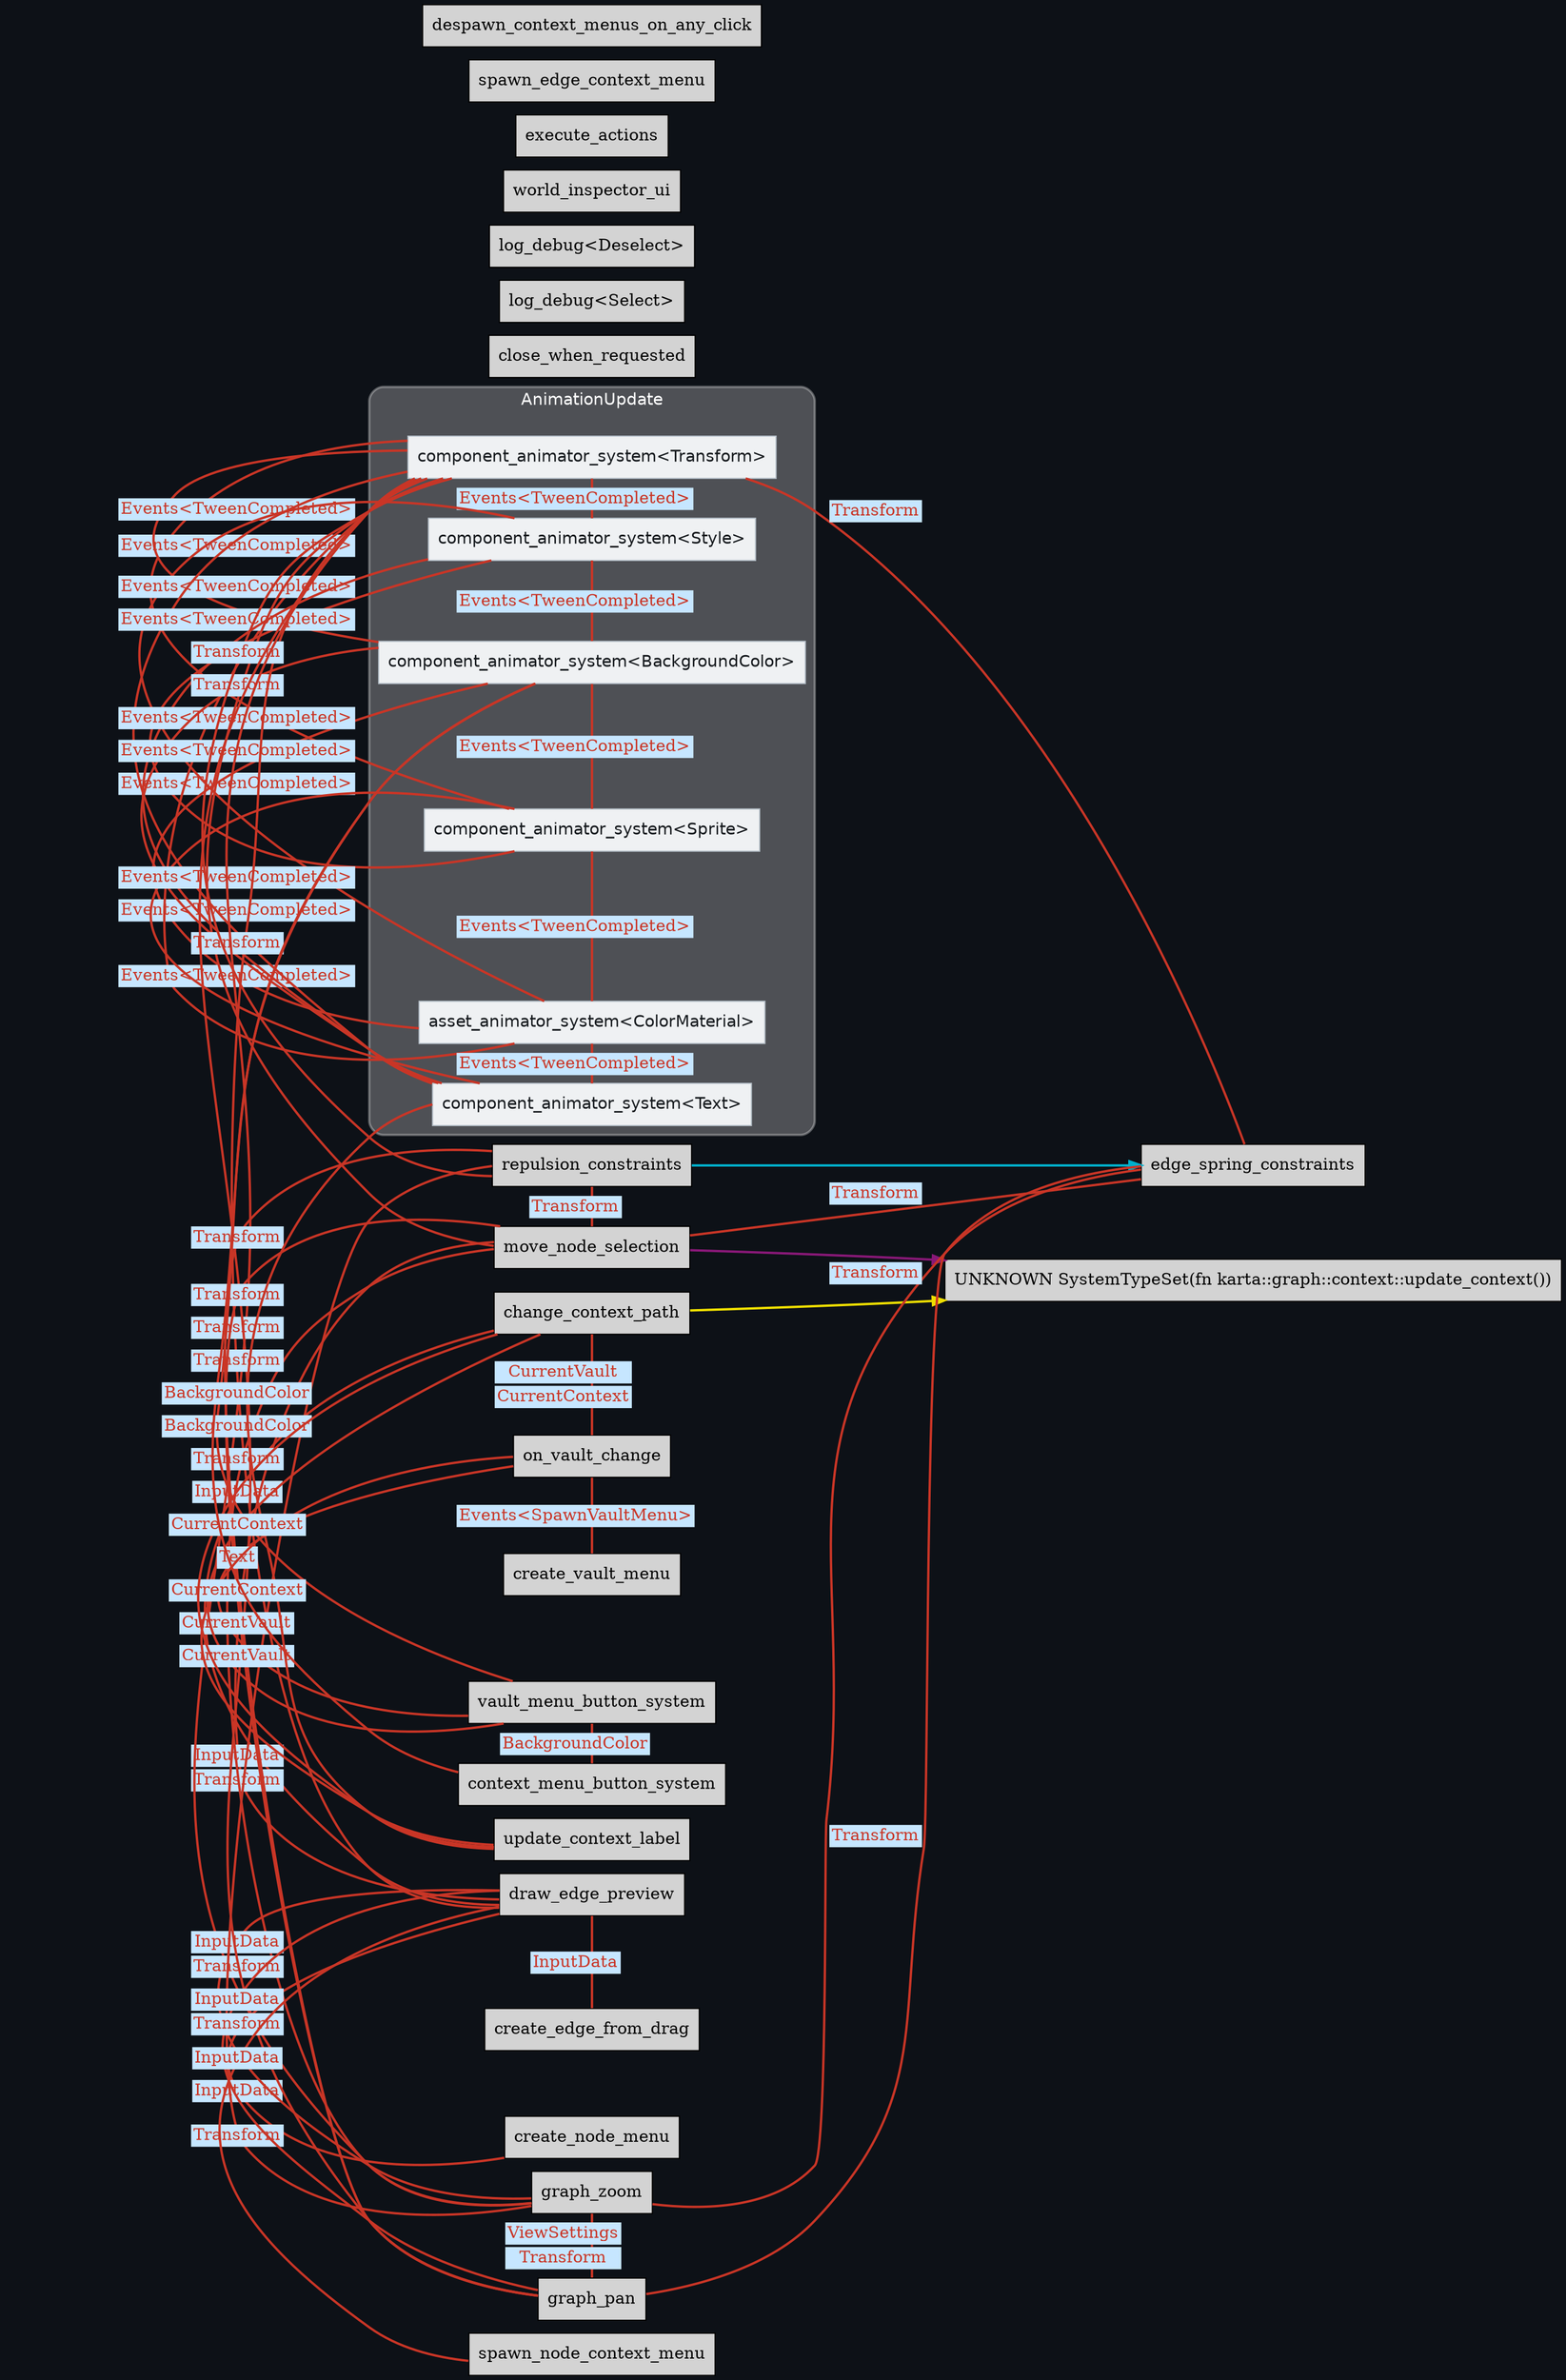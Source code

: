 digraph "" {
	"compound"="true";
	"splines"="spline";
	"rankdir"="LR";
	"bgcolor"="#0d1117";
	"fontname"="Helvetica";
	"nodesep"="0.15";
	edge ["penwidth"="2"];
	node ["shape"="box", "style"="filled"];
	subgraph "clusternode_Set(18)" {
		"style"="rounded,filled";
		"label"="AnimationUpdate";
		"tooltip"="AnimationUpdate";
		"fillcolor"="#ffffff44";
		"fontcolor"="#ffffff";
		"color"="#ffffff50";
		"penwidth"="2";
		"set_marker_node_Set(18)" ["style"="invis", "label"="", "height"="0", "shape"="point"]
		"node_System(16)" ["label"="component_animator_system<Transform>", "tooltip"="bevy_tweening::plugin::component_animator_system<bevy_transform::components::transform::Transform>", "fillcolor"="#eff1f3", "fontname"="Helvetica", "fontcolor"="#15191d", "color"="#b4bec7", "penwidth"="1"]
		"node_System(17)" ["label"="component_animator_system<Style>", "tooltip"="bevy_tweening::plugin::component_animator_system<bevy_ui::ui_node::Style>", "fillcolor"="#eff1f3", "fontname"="Helvetica", "fontcolor"="#15191d", "color"="#b4bec7", "penwidth"="1"]
		"node_System(18)" ["label"="component_animator_system<BackgroundColor>", "tooltip"="bevy_tweening::plugin::component_animator_system<bevy_ui::ui_node::BackgroundColor>", "fillcolor"="#eff1f3", "fontname"="Helvetica", "fontcolor"="#15191d", "color"="#b4bec7", "penwidth"="1"]
		"node_System(19)" ["label"="component_animator_system<Sprite>", "tooltip"="bevy_tweening::plugin::component_animator_system<bevy_sprite::sprite::Sprite>", "fillcolor"="#eff1f3", "fontname"="Helvetica", "fontcolor"="#15191d", "color"="#b4bec7", "penwidth"="1"]
		"node_System(20)" ["label"="asset_animator_system<ColorMaterial>", "tooltip"="bevy_tweening::plugin::asset_animator_system<bevy_sprite::mesh2d::color_material::ColorMaterial>", "fillcolor"="#eff1f3", "fontname"="Helvetica", "fontcolor"="#15191d", "color"="#b4bec7", "penwidth"="1"]
		"node_System(21)" ["label"="component_animator_system<Text>", "tooltip"="bevy_tweening::plugin::component_animator_system<bevy_text::text::Text>", "fillcolor"="#eff1f3", "fontname"="Helvetica", "fontcolor"="#15191d", "color"="#b4bec7", "penwidth"="1"]
	}
	
	"node_System(0)" ["label"="close_when_requested", "tooltip"="bevy_window::system::close_when_requested"]
	"node_System(1)" ["label"="log_debug<Select>", "tooltip"="bevy_mod_picking::debug::log_debug<bevy_picking_selection::Select>"]
	"node_System(2)" ["label"="log_debug<Deselect>", "tooltip"="bevy_mod_picking::debug::log_debug<bevy_picking_selection::Deselect>"]
	"node_System(3)" ["label"="world_inspector_ui", "tooltip"="bevy_inspector_egui::quick::world_inspector_ui"]
	"node_System(4)" ["label"="on_vault_change", "tooltip"="karta::vault::on_vault_change"]
	"node_System(5)" ["label"="change_context_path", "tooltip"="karta::modes::state::change_context_path"]
	"node_System(6)" ["label"="move_node_selection", "tooltip"="karta::modes::move::move_node_selection"]
	"node_System(7)" ["label"="create_edge_from_drag", "tooltip"="karta::modes::edges::create_edge_from_drag"]
	"node_System(8)" ["label"="draw_edge_preview", "tooltip"="karta::modes::edges::draw_edge_preview"]
	"node_System(9)" ["label"="execute_actions", "tooltip"="karta::actions::execute_actions"]
	"node_System(10)" ["label"="repulsion_constraints", "tooltip"="karta::graph::node_types::forces::repulsion_constraints"]
	"node_System(11)" ["label"="edge_spring_constraints", "tooltip"="karta::graph::node_types::forces::edge_spring_constraints"]
	"node_System(12)" ["label"="graph_zoom", "tooltip"="karta::ui::graph_cam::graph_zoom"]
	"node_System(13)" ["label"="graph_pan", "tooltip"="karta::ui::graph_cam::graph_pan"]
	"node_System(14)" ["label"="create_vault_menu", "tooltip"="karta::ui::vault_menu::create_vault_menu"]
	"node_System(15)" ["label"="vault_menu_button_system", "tooltip"="karta::ui::vault_menu::vault_menu_button_system"]
	"node_System(22)" ["label"="create_node_menu", "tooltip"="karta::ui::create_node_menu::create_node_menu"]
	"node_System(23)" ["label"="update_context_label", "tooltip"="karta::ui::update_context_label"]
	"node_System(24)" ["label"="context_menu_button_system", "tooltip"="karta::ui::context_menu::context_menu_button_system"]
	"node_System(25)" ["label"="spawn_node_context_menu", "tooltip"="karta::ui::context_menu::spawn_node_context_menu"]
	"node_System(26)" ["label"="spawn_edge_context_menu", "tooltip"="karta::ui::context_menu::spawn_edge_context_menu"]
	"node_System(27)" ["label"="despawn_context_menus_on_any_click", "tooltip"="karta::ui::context_menu::despawn_context_menus_on_any_click"]
	"node_System(5)" -> "UNKNOWN SystemTypeSet(fn karta::graph::context::update_context())" ["lhead"="", "ltail"="", "tooltip"="change_context_path → SystemTypeSet(update_context())", "color"="#eede00"]
	"node_System(6)" -> "UNKNOWN SystemTypeSet(fn karta::graph::context::update_context())" ["lhead"="", "ltail"="", "tooltip"="move_node_selection → SystemTypeSet(update_context())", "color"="#881877"]
	"node_System(10)" -> "node_System(11)" ["lhead"="", "ltail"="", "tooltip"="repulsion_constraints → edge_spring_constraints", "color"="#00b0cc"]
	"node_System(5)" -> "node_System(4)" ["dir"="none", "constraint"="false", "color"="#c93526", "fontcolor"="#c93526", "label"=<<table border="0" cellborder="0"><tr><td bgcolor="#c6e6ff">CurrentVault</td></tr><tr><td bgcolor="#c6e6ff">CurrentContext</td></tr></table>>, "labeltooltip"="change_context_path — on_vault_change"]
	"node_System(6)" -> "node_System(16)" ["dir"="none", "constraint"="false", "color"="#c93526", "fontcolor"="#c93526", "label"=<<table border="0" cellborder="0"><tr><td bgcolor="#c6e6ff">Transform</td></tr></table>>, "labeltooltip"="move_node_selection — component_animator_system<Transform>"]
	"node_System(8)" -> "node_System(5)" ["dir"="none", "constraint"="false", "color"="#c93526", "fontcolor"="#c93526", "label"=<<table border="0" cellborder="0"><tr><td bgcolor="#c6e6ff">InputData</td></tr></table>>, "labeltooltip"="draw_edge_preview — change_context_path"]
	"node_System(8)" -> "node_System(6)" ["dir"="none", "constraint"="false", "color"="#c93526", "fontcolor"="#c93526", "label"=<<table border="0" cellborder="0"><tr><td bgcolor="#c6e6ff">InputData</td></tr><tr><td bgcolor="#c6e6ff">Transform</td></tr></table>>, "labeltooltip"="draw_edge_preview — move_node_selection"]
	"node_System(8)" -> "node_System(7)" ["dir"="none", "constraint"="false", "color"="#c93526", "fontcolor"="#c93526", "label"=<<table border="0" cellborder="0"><tr><td bgcolor="#c6e6ff">InputData</td></tr></table>>, "labeltooltip"="draw_edge_preview — create_edge_from_drag"]
	"node_System(8)" -> "node_System(16)" ["dir"="none", "constraint"="false", "color"="#c93526", "fontcolor"="#c93526", "label"=<<table border="0" cellborder="0"><tr><td bgcolor="#c6e6ff">Transform</td></tr></table>>, "labeltooltip"="draw_edge_preview — component_animator_system<Transform>"]
	"node_System(8)" -> "node_System(22)" ["dir"="none", "constraint"="false", "color"="#c93526", "fontcolor"="#c93526", "label"=<<table border="0" cellborder="0"><tr><td bgcolor="#c6e6ff">InputData</td></tr></table>>, "labeltooltip"="draw_edge_preview — create_node_menu"]
	"node_System(10)" -> "node_System(6)" ["dir"="none", "constraint"="false", "color"="#c93526", "fontcolor"="#c93526", "label"=<<table border="0" cellborder="0"><tr><td bgcolor="#c6e6ff">Transform</td></tr></table>>, "labeltooltip"="repulsion_constraints — move_node_selection"]
	"node_System(10)" -> "node_System(16)" ["dir"="none", "constraint"="false", "color"="#c93526", "fontcolor"="#c93526", "label"=<<table border="0" cellborder="0"><tr><td bgcolor="#c6e6ff">Transform</td></tr></table>>, "labeltooltip"="repulsion_constraints — component_animator_system<Transform>"]
	"node_System(11)" -> "node_System(6)" ["dir"="none", "constraint"="false", "color"="#c93526", "fontcolor"="#c93526", "label"=<<table border="0" cellborder="0"><tr><td bgcolor="#c6e6ff">Transform</td></tr></table>>, "labeltooltip"="edge_spring_constraints — move_node_selection"]
	"node_System(11)" -> "node_System(16)" ["dir"="none", "constraint"="false", "color"="#c93526", "fontcolor"="#c93526", "label"=<<table border="0" cellborder="0"><tr><td bgcolor="#c6e6ff">Transform</td></tr></table>>, "labeltooltip"="edge_spring_constraints — component_animator_system<Transform>"]
	"node_System(12)" -> "node_System(6)" ["dir"="none", "constraint"="false", "color"="#c93526", "fontcolor"="#c93526", "label"=<<table border="0" cellborder="0"><tr><td bgcolor="#c6e6ff">Transform</td></tr></table>>, "labeltooltip"="graph_zoom — move_node_selection"]
	"node_System(12)" -> "node_System(8)" ["dir"="none", "constraint"="false", "color"="#c93526", "fontcolor"="#c93526", "label"=<<table border="0" cellborder="0"><tr><td bgcolor="#c6e6ff">InputData</td></tr><tr><td bgcolor="#c6e6ff">Transform</td></tr></table>>, "labeltooltip"="graph_zoom — draw_edge_preview"]
	"node_System(12)" -> "node_System(10)" ["dir"="none", "constraint"="false", "color"="#c93526", "fontcolor"="#c93526", "label"=<<table border="0" cellborder="0"><tr><td bgcolor="#c6e6ff">Transform</td></tr></table>>, "labeltooltip"="graph_zoom — repulsion_constraints"]
	"node_System(12)" -> "node_System(11)" ["dir"="none", "constraint"="false", "color"="#c93526", "fontcolor"="#c93526", "label"=<<table border="0" cellborder="0"><tr><td bgcolor="#c6e6ff">Transform</td></tr></table>>, "labeltooltip"="graph_zoom — edge_spring_constraints"]
	"node_System(12)" -> "node_System(16)" ["dir"="none", "constraint"="false", "color"="#c93526", "fontcolor"="#c93526", "label"=<<table border="0" cellborder="0"><tr><td bgcolor="#c6e6ff">Transform</td></tr></table>>, "labeltooltip"="graph_zoom — component_animator_system<Transform>"]
	"node_System(13)" -> "node_System(6)" ["dir"="none", "constraint"="false", "color"="#c93526", "fontcolor"="#c93526", "label"=<<table border="0" cellborder="0"><tr><td bgcolor="#c6e6ff">Transform</td></tr></table>>, "labeltooltip"="graph_pan — move_node_selection"]
	"node_System(13)" -> "node_System(8)" ["dir"="none", "constraint"="false", "color"="#c93526", "fontcolor"="#c93526", "label"=<<table border="0" cellborder="0"><tr><td bgcolor="#c6e6ff">InputData</td></tr><tr><td bgcolor="#c6e6ff">Transform</td></tr></table>>, "labeltooltip"="graph_pan — draw_edge_preview"]
	"node_System(13)" -> "node_System(10)" ["dir"="none", "constraint"="false", "color"="#c93526", "fontcolor"="#c93526", "label"=<<table border="0" cellborder="0"><tr><td bgcolor="#c6e6ff">Transform</td></tr></table>>, "labeltooltip"="graph_pan — repulsion_constraints"]
	"node_System(13)" -> "node_System(11)" ["dir"="none", "constraint"="false", "color"="#c93526", "fontcolor"="#c93526", "label"=<<table border="0" cellborder="0"><tr><td bgcolor="#c6e6ff">Transform</td></tr></table>>, "labeltooltip"="graph_pan — edge_spring_constraints"]
	"node_System(13)" -> "node_System(12)" ["dir"="none", "constraint"="false", "color"="#c93526", "fontcolor"="#c93526", "label"=<<table border="0" cellborder="0"><tr><td bgcolor="#c6e6ff">ViewSettings</td></tr><tr><td bgcolor="#c6e6ff">Transform</td></tr></table>>, "labeltooltip"="graph_pan — graph_zoom"]
	"node_System(13)" -> "node_System(16)" ["dir"="none", "constraint"="false", "color"="#c93526", "fontcolor"="#c93526", "label"=<<table border="0" cellborder="0"><tr><td bgcolor="#c6e6ff">Transform</td></tr></table>>, "labeltooltip"="graph_pan — component_animator_system<Transform>"]
	"node_System(14)" -> "node_System(4)" ["dir"="none", "constraint"="false", "color"="#c93526", "fontcolor"="#c93526", "label"=<<table border="0" cellborder="0"><tr><td bgcolor="#c6e6ff">Events&lt;SpawnVaultMenu&gt;</td></tr></table>>, "labeltooltip"="create_vault_menu — on_vault_change"]
	"node_System(15)" -> "node_System(4)" ["dir"="none", "constraint"="false", "color"="#c93526", "fontcolor"="#c93526", "label"=<<table border="0" cellborder="0"><tr><td bgcolor="#c6e6ff">CurrentVault</td></tr></table>>, "labeltooltip"="vault_menu_button_system — on_vault_change"]
	"node_System(15)" -> "node_System(5)" ["dir"="none", "constraint"="false", "color"="#c93526", "fontcolor"="#c93526", "label"=<<table border="0" cellborder="0"><tr><td bgcolor="#c6e6ff">CurrentVault</td></tr></table>>, "labeltooltip"="vault_menu_button_system — change_context_path"]
	"node_System(15)" -> "node_System(18)" ["dir"="none", "constraint"="false", "color"="#c93526", "fontcolor"="#c93526", "label"=<<table border="0" cellborder="0"><tr><td bgcolor="#c6e6ff">BackgroundColor</td></tr></table>>, "labeltooltip"="vault_menu_button_system — component_animator_system<BackgroundColor>"]
	"node_System(16)" -> "node_System(19)" ["dir"="none", "constraint"="false", "color"="#c93526", "fontcolor"="#c93526", "label"=<<table border="0" cellborder="0"><tr><td bgcolor="#c6e6ff">Events&lt;TweenCompleted&gt;</td></tr></table>>, "labeltooltip"="component_animator_system<Transform> — component_animator_system<Sprite>"]
	"node_System(17)" -> "node_System(16)" ["dir"="none", "constraint"="false", "color"="#c93526", "fontcolor"="#c93526", "label"=<<table border="0" cellborder="0"><tr><td bgcolor="#c6e6ff">Events&lt;TweenCompleted&gt;</td></tr></table>>, "labeltooltip"="component_animator_system<Style> — component_animator_system<Transform>"]
	"node_System(17)" -> "node_System(19)" ["dir"="none", "constraint"="false", "color"="#c93526", "fontcolor"="#c93526", "label"=<<table border="0" cellborder="0"><tr><td bgcolor="#c6e6ff">Events&lt;TweenCompleted&gt;</td></tr></table>>, "labeltooltip"="component_animator_system<Style> — component_animator_system<Sprite>"]
	"node_System(18)" -> "node_System(16)" ["dir"="none", "constraint"="false", "color"="#c93526", "fontcolor"="#c93526", "label"=<<table border="0" cellborder="0"><tr><td bgcolor="#c6e6ff">Events&lt;TweenCompleted&gt;</td></tr></table>>, "labeltooltip"="component_animator_system<BackgroundColor> — component_animator_system<Transform>"]
	"node_System(18)" -> "node_System(17)" ["dir"="none", "constraint"="false", "color"="#c93526", "fontcolor"="#c93526", "label"=<<table border="0" cellborder="0"><tr><td bgcolor="#c6e6ff">Events&lt;TweenCompleted&gt;</td></tr></table>>, "labeltooltip"="component_animator_system<BackgroundColor> — component_animator_system<Style>"]
	"node_System(18)" -> "node_System(19)" ["dir"="none", "constraint"="false", "color"="#c93526", "fontcolor"="#c93526", "label"=<<table border="0" cellborder="0"><tr><td bgcolor="#c6e6ff">Events&lt;TweenCompleted&gt;</td></tr></table>>, "labeltooltip"="component_animator_system<BackgroundColor> — component_animator_system<Sprite>"]
	"node_System(18)" -> "node_System(20)" ["dir"="none", "constraint"="false", "color"="#c93526", "fontcolor"="#c93526", "label"=<<table border="0" cellborder="0"><tr><td bgcolor="#c6e6ff">Events&lt;TweenCompleted&gt;</td></tr></table>>, "labeltooltip"="component_animator_system<BackgroundColor> — asset_animator_system<ColorMaterial>"]
	"node_System(20)" -> "node_System(16)" ["dir"="none", "constraint"="false", "color"="#c93526", "fontcolor"="#c93526", "label"=<<table border="0" cellborder="0"><tr><td bgcolor="#c6e6ff">Events&lt;TweenCompleted&gt;</td></tr></table>>, "labeltooltip"="asset_animator_system<ColorMaterial> — component_animator_system<Transform>"]
	"node_System(20)" -> "node_System(17)" ["dir"="none", "constraint"="false", "color"="#c93526", "fontcolor"="#c93526", "label"=<<table border="0" cellborder="0"><tr><td bgcolor="#c6e6ff">Events&lt;TweenCompleted&gt;</td></tr></table>>, "labeltooltip"="asset_animator_system<ColorMaterial> — component_animator_system<Style>"]
	"node_System(20)" -> "node_System(19)" ["dir"="none", "constraint"="false", "color"="#c93526", "fontcolor"="#c93526", "label"=<<table border="0" cellborder="0"><tr><td bgcolor="#c6e6ff">Events&lt;TweenCompleted&gt;</td></tr></table>>, "labeltooltip"="asset_animator_system<ColorMaterial> — component_animator_system<Sprite>"]
	"node_System(21)" -> "node_System(16)" ["dir"="none", "constraint"="false", "color"="#c93526", "fontcolor"="#c93526", "label"=<<table border="0" cellborder="0"><tr><td bgcolor="#c6e6ff">Events&lt;TweenCompleted&gt;</td></tr></table>>, "labeltooltip"="component_animator_system<Text> — component_animator_system<Transform>"]
	"node_System(21)" -> "node_System(17)" ["dir"="none", "constraint"="false", "color"="#c93526", "fontcolor"="#c93526", "label"=<<table border="0" cellborder="0"><tr><td bgcolor="#c6e6ff">Events&lt;TweenCompleted&gt;</td></tr></table>>, "labeltooltip"="component_animator_system<Text> — component_animator_system<Style>"]
	"node_System(21)" -> "node_System(18)" ["dir"="none", "constraint"="false", "color"="#c93526", "fontcolor"="#c93526", "label"=<<table border="0" cellborder="0"><tr><td bgcolor="#c6e6ff">Events&lt;TweenCompleted&gt;</td></tr></table>>, "labeltooltip"="component_animator_system<Text> — component_animator_system<BackgroundColor>"]
	"node_System(21)" -> "node_System(19)" ["dir"="none", "constraint"="false", "color"="#c93526", "fontcolor"="#c93526", "label"=<<table border="0" cellborder="0"><tr><td bgcolor="#c6e6ff">Events&lt;TweenCompleted&gt;</td></tr></table>>, "labeltooltip"="component_animator_system<Text> — component_animator_system<Sprite>"]
	"node_System(21)" -> "node_System(20)" ["dir"="none", "constraint"="false", "color"="#c93526", "fontcolor"="#c93526", "label"=<<table border="0" cellborder="0"><tr><td bgcolor="#c6e6ff">Events&lt;TweenCompleted&gt;</td></tr></table>>, "labeltooltip"="component_animator_system<Text> — asset_animator_system<ColorMaterial>"]
	"node_System(23)" -> "node_System(4)" ["dir"="none", "constraint"="false", "color"="#c93526", "fontcolor"="#c93526", "label"=<<table border="0" cellborder="0"><tr><td bgcolor="#c6e6ff">CurrentContext</td></tr></table>>, "labeltooltip"="update_context_label — on_vault_change"]
	"node_System(23)" -> "node_System(5)" ["dir"="none", "constraint"="false", "color"="#c93526", "fontcolor"="#c93526", "label"=<<table border="0" cellborder="0"><tr><td bgcolor="#c6e6ff">CurrentContext</td></tr></table>>, "labeltooltip"="update_context_label — change_context_path"]
	"node_System(23)" -> "node_System(21)" ["dir"="none", "constraint"="false", "color"="#c93526", "fontcolor"="#c93526", "label"=<<table border="0" cellborder="0"><tr><td bgcolor="#c6e6ff">Text</td></tr></table>>, "labeltooltip"="update_context_label — component_animator_system<Text>"]
	"node_System(24)" -> "node_System(15)" ["dir"="none", "constraint"="false", "color"="#c93526", "fontcolor"="#c93526", "label"=<<table border="0" cellborder="0"><tr><td bgcolor="#c6e6ff">BackgroundColor</td></tr></table>>, "labeltooltip"="context_menu_button_system — vault_menu_button_system"]
	"node_System(24)" -> "node_System(18)" ["dir"="none", "constraint"="false", "color"="#c93526", "fontcolor"="#c93526", "label"=<<table border="0" cellborder="0"><tr><td bgcolor="#c6e6ff">BackgroundColor</td></tr></table>>, "labeltooltip"="context_menu_button_system — component_animator_system<BackgroundColor>"]
	"node_System(25)" -> "node_System(8)" ["dir"="none", "constraint"="false", "color"="#c93526", "fontcolor"="#c93526", "label"=<<table border="0" cellborder="0"><tr><td bgcolor="#c6e6ff">InputData</td></tr></table>>, "labeltooltip"="spawn_node_context_menu — draw_edge_preview"]
}
